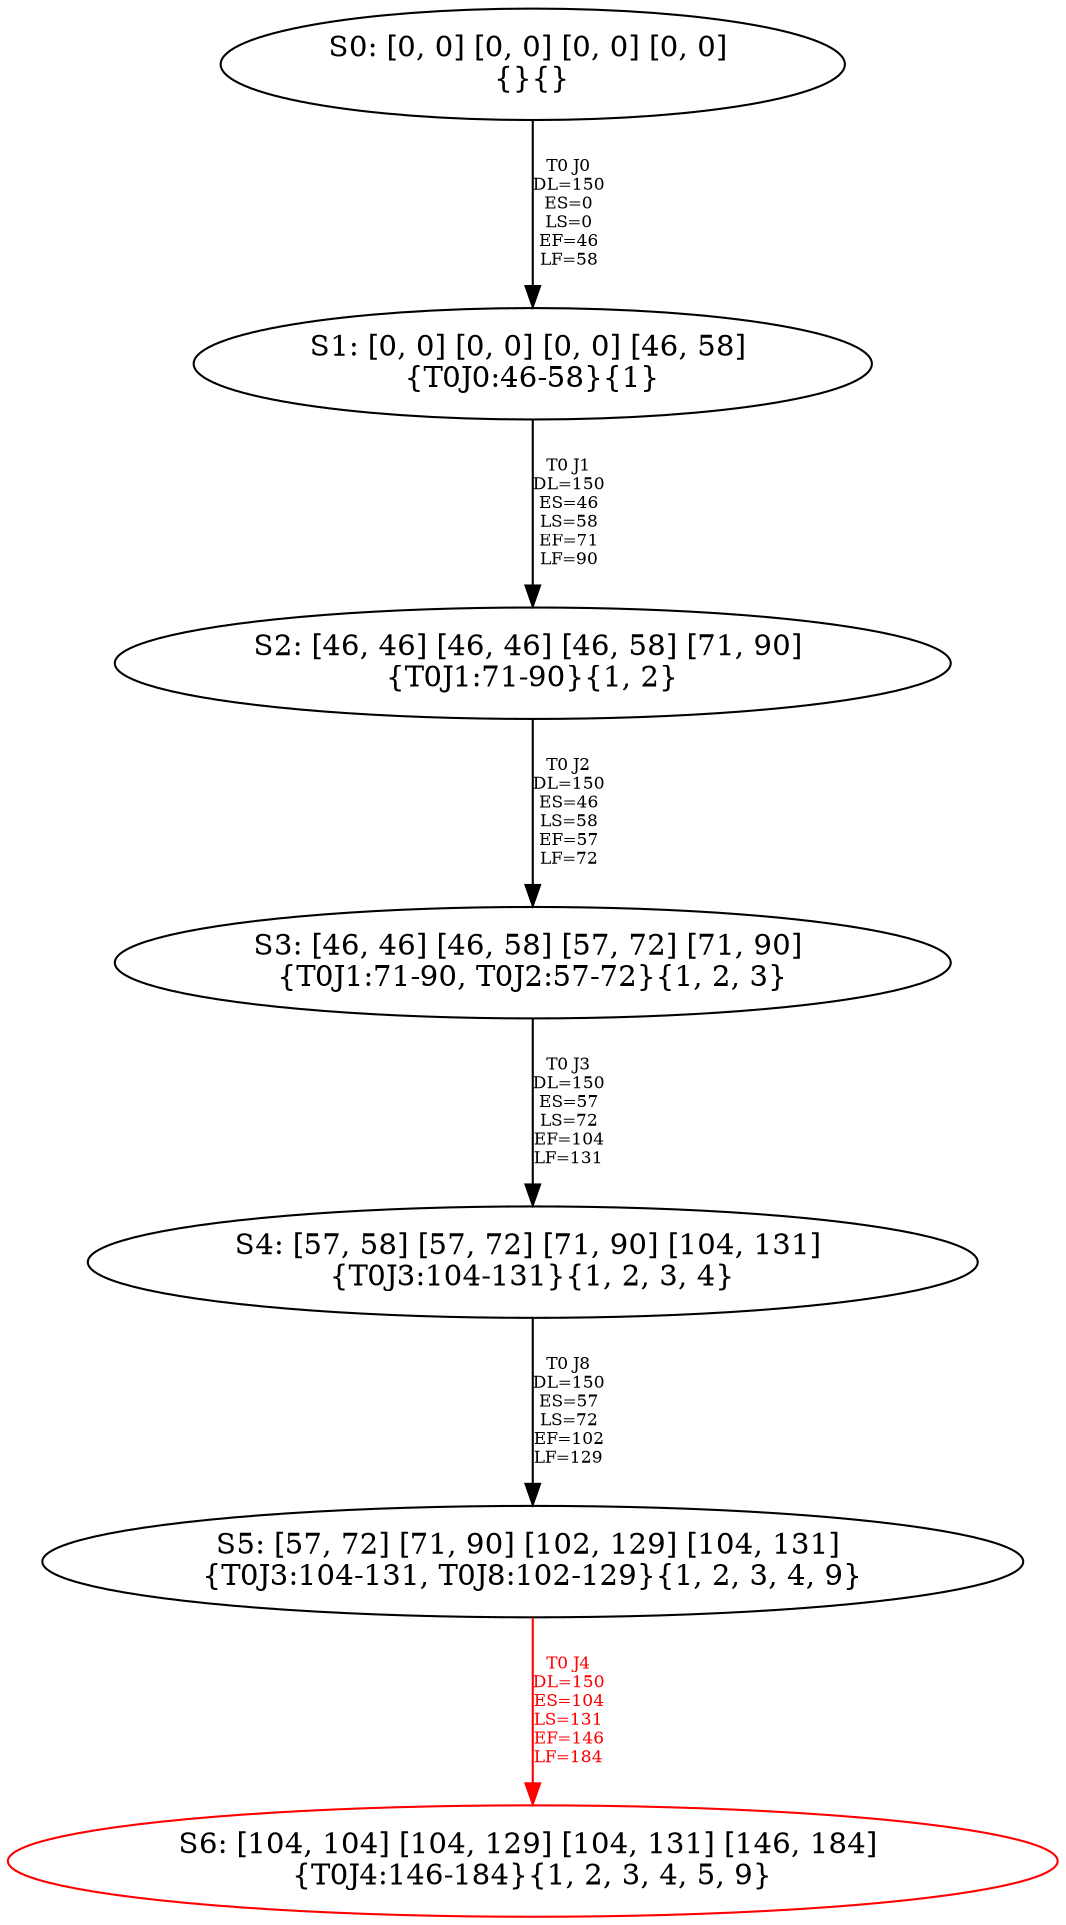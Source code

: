 digraph {
	S0[label="S0: [0, 0] [0, 0] [0, 0] [0, 0] \n{}{}"];
	S1[label="S1: [0, 0] [0, 0] [0, 0] [46, 58] \n{T0J0:46-58}{1}"];
	S2[label="S2: [46, 46] [46, 46] [46, 58] [71, 90] \n{T0J1:71-90}{1, 2}"];
	S3[label="S3: [46, 46] [46, 58] [57, 72] [71, 90] \n{T0J1:71-90, T0J2:57-72}{1, 2, 3}"];
	S4[label="S4: [57, 58] [57, 72] [71, 90] [104, 131] \n{T0J3:104-131}{1, 2, 3, 4}"];
	S5[label="S5: [57, 72] [71, 90] [102, 129] [104, 131] \n{T0J3:104-131, T0J8:102-129}{1, 2, 3, 4, 9}"];
	S6[label="S6: [104, 104] [104, 129] [104, 131] [146, 184] \n{T0J4:146-184}{1, 2, 3, 4, 5, 9}"];
	S0 -> S1[label="T0 J0\nDL=150\nES=0\nLS=0\nEF=46\nLF=58",fontsize=8];
	S1 -> S2[label="T0 J1\nDL=150\nES=46\nLS=58\nEF=71\nLF=90",fontsize=8];
	S2 -> S3[label="T0 J2\nDL=150\nES=46\nLS=58\nEF=57\nLF=72",fontsize=8];
	S3 -> S4[label="T0 J3\nDL=150\nES=57\nLS=72\nEF=104\nLF=131",fontsize=8];
	S4 -> S5[label="T0 J8\nDL=150\nES=57\nLS=72\nEF=102\nLF=129",fontsize=8];
	S5 -> S6[label="T0 J4\nDL=150\nES=104\nLS=131\nEF=146\nLF=184",color=Red,fontcolor=Red,fontsize=8];
S6[color=Red];
}
